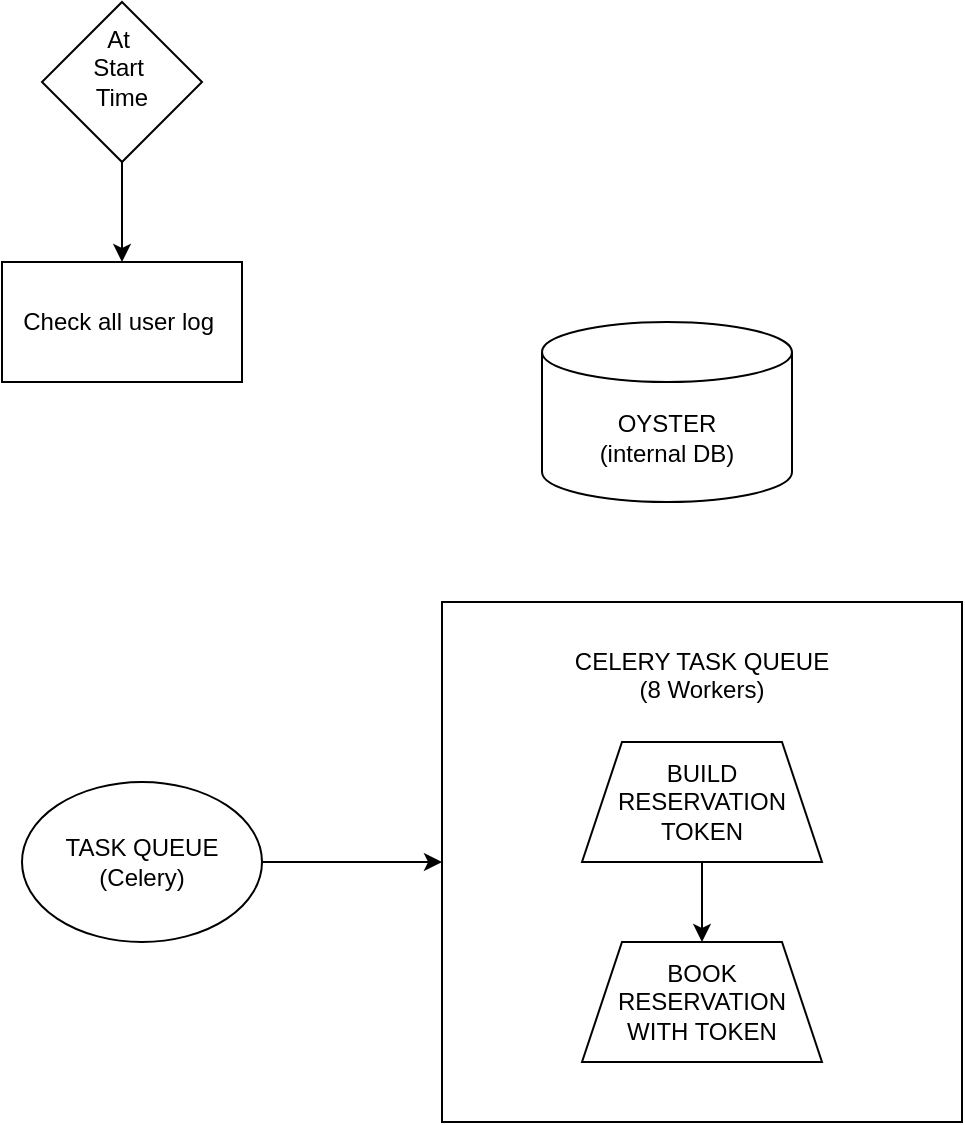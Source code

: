 <mxfile version="24.2.5" type="device">
  <diagram name="Page-1" id="x2zoM8Dxg4t0UcZRvH4M">
    <mxGraphModel dx="878" dy="1631" grid="1" gridSize="10" guides="1" tooltips="1" connect="1" arrows="1" fold="1" page="1" pageScale="1" pageWidth="850" pageHeight="1100" math="0" shadow="0">
      <root>
        <mxCell id="0" />
        <mxCell id="1" parent="0" />
        <mxCell id="cyTFHh-lkW60vGuorPK--1" value="OYSTER&lt;div&gt;(internal DB)&lt;/div&gt;" style="shape=cylinder3;whiteSpace=wrap;html=1;boundedLbl=1;backgroundOutline=1;size=15;" vertex="1" parent="1">
          <mxGeometry x="450" y="50" width="125" height="90" as="geometry" />
        </mxCell>
        <mxCell id="cyTFHh-lkW60vGuorPK--10" value="" style="edgeStyle=orthogonalEdgeStyle;rounded=0;orthogonalLoop=1;jettySize=auto;html=1;" edge="1" parent="1" source="cyTFHh-lkW60vGuorPK--3" target="cyTFHh-lkW60vGuorPK--8">
          <mxGeometry relative="1" as="geometry" />
        </mxCell>
        <mxCell id="cyTFHh-lkW60vGuorPK--3" value="TASK QUEUE&lt;div&gt;(Celery)&lt;/div&gt;" style="ellipse;whiteSpace=wrap;html=1;" vertex="1" parent="1">
          <mxGeometry x="190" y="280" width="120" height="80" as="geometry" />
        </mxCell>
        <mxCell id="cyTFHh-lkW60vGuorPK--9" value="" style="group" vertex="1" connectable="0" parent="1">
          <mxGeometry x="400" y="190" width="260" height="260" as="geometry" />
        </mxCell>
        <mxCell id="cyTFHh-lkW60vGuorPK--8" value="CELERY TASK QUEUE&lt;div&gt;(8 Workers)&lt;br&gt;&lt;div&gt;&lt;br&gt;&lt;/div&gt;&lt;div&gt;&lt;br&gt;&lt;/div&gt;&lt;div&gt;&lt;br&gt;&lt;/div&gt;&lt;div&gt;&lt;br&gt;&lt;/div&gt;&lt;div&gt;&lt;br&gt;&lt;/div&gt;&lt;div&gt;&lt;br&gt;&lt;/div&gt;&lt;div&gt;&lt;br&gt;&lt;/div&gt;&lt;div&gt;&lt;br&gt;&lt;/div&gt;&lt;div&gt;&lt;br&gt;&lt;/div&gt;&lt;div&gt;&lt;br&gt;&lt;/div&gt;&lt;div&gt;&lt;br&gt;&lt;/div&gt;&lt;div&gt;&lt;br&gt;&lt;/div&gt;&lt;div&gt;&lt;br&gt;&lt;/div&gt;&lt;/div&gt;" style="whiteSpace=wrap;html=1;aspect=fixed;" vertex="1" parent="cyTFHh-lkW60vGuorPK--9">
          <mxGeometry width="260" height="260" as="geometry" />
        </mxCell>
        <mxCell id="cyTFHh-lkW60vGuorPK--7" value="" style="edgeStyle=orthogonalEdgeStyle;rounded=0;orthogonalLoop=1;jettySize=auto;html=1;" edge="1" parent="cyTFHh-lkW60vGuorPK--9" source="cyTFHh-lkW60vGuorPK--4" target="cyTFHh-lkW60vGuorPK--6">
          <mxGeometry relative="1" as="geometry" />
        </mxCell>
        <mxCell id="cyTFHh-lkW60vGuorPK--4" value="BUILD&lt;br&gt;RESERVATION&lt;br&gt;TOKEN" style="shape=trapezoid;perimeter=trapezoidPerimeter;whiteSpace=wrap;html=1;fixedSize=1;" vertex="1" parent="cyTFHh-lkW60vGuorPK--9">
          <mxGeometry x="70" y="70" width="120" height="60" as="geometry" />
        </mxCell>
        <mxCell id="cyTFHh-lkW60vGuorPK--6" value="BOOK&lt;br&gt;RESERVATION&lt;br&gt;WITH TOKEN" style="shape=trapezoid;perimeter=trapezoidPerimeter;whiteSpace=wrap;html=1;fixedSize=1;" vertex="1" parent="cyTFHh-lkW60vGuorPK--9">
          <mxGeometry x="70" y="170" width="120" height="60" as="geometry" />
        </mxCell>
        <mxCell id="cyTFHh-lkW60vGuorPK--13" value="" style="edgeStyle=orthogonalEdgeStyle;rounded=0;orthogonalLoop=1;jettySize=auto;html=1;" edge="1" parent="1" source="cyTFHh-lkW60vGuorPK--11" target="cyTFHh-lkW60vGuorPK--12">
          <mxGeometry relative="1" as="geometry" />
        </mxCell>
        <mxCell id="cyTFHh-lkW60vGuorPK--11" value="At&amp;nbsp;&lt;div&gt;Start&amp;nbsp;&lt;div&gt;Time&lt;div&gt;&lt;br&gt;&lt;/div&gt;&lt;/div&gt;&lt;/div&gt;" style="rhombus;whiteSpace=wrap;html=1;" vertex="1" parent="1">
          <mxGeometry x="200" y="-110" width="80" height="80" as="geometry" />
        </mxCell>
        <mxCell id="cyTFHh-lkW60vGuorPK--12" value="Check all user log&amp;nbsp;" style="whiteSpace=wrap;html=1;" vertex="1" parent="1">
          <mxGeometry x="180" y="20" width="120" height="60" as="geometry" />
        </mxCell>
      </root>
    </mxGraphModel>
  </diagram>
</mxfile>
